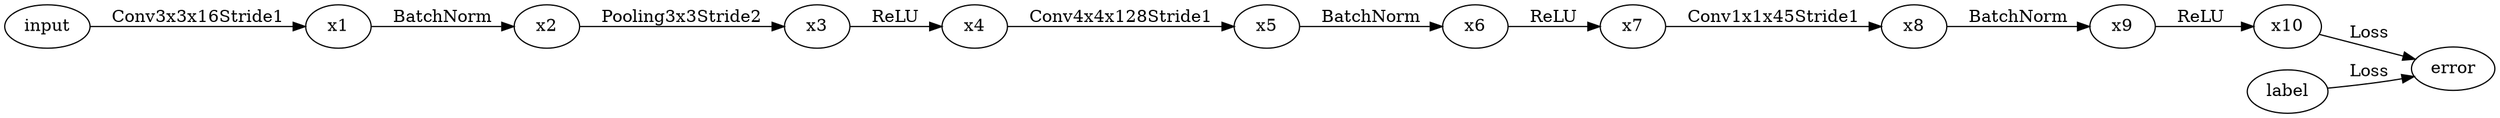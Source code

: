 digraph G {
rankdir=LR;
input -> x1[label = Conv3x3x16Stride1];
x1 -> x2[label = BatchNorm];
x2 -> x3[label = Pooling3x3Stride2];
x3 -> x4[label = ReLU];
x4 -> x5[label = Conv4x4x128Stride1];
x5 -> x6[label = BatchNorm];
x6 -> x7[label = ReLU];
x7 -> x8[label = Conv1x1x45Stride1];
x8 -> x9[label = BatchNorm];
x9 -> x10[label = ReLU];
x10 -> error[label = Loss];
label -> error[label = Loss];
}
